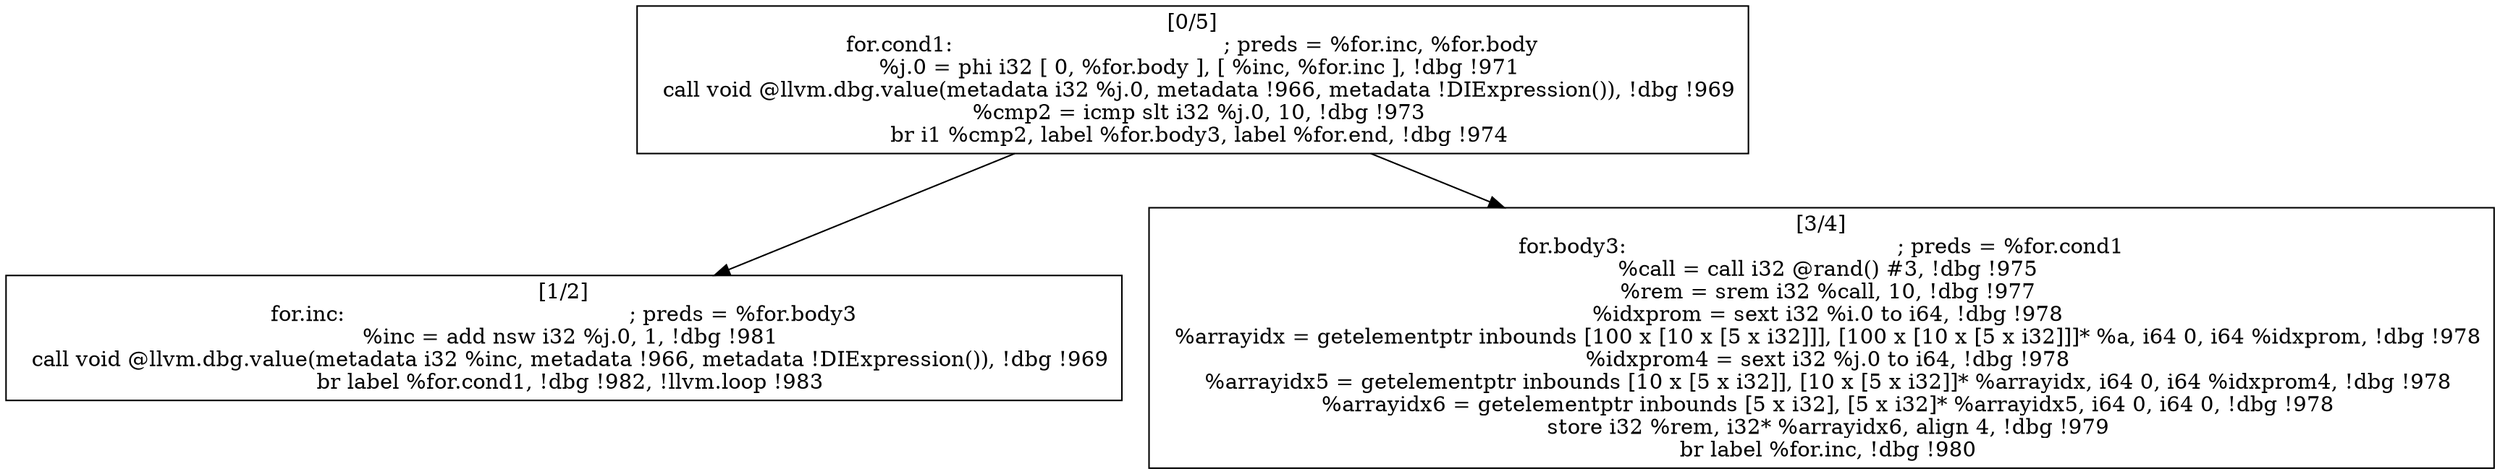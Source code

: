
digraph G {


node118 [label="[1/2]
for.inc:                                          ; preds = %for.body3
  %inc = add nsw i32 %j.0, 1, !dbg !981
  call void @llvm.dbg.value(metadata i32 %inc, metadata !966, metadata !DIExpression()), !dbg !969
  br label %for.cond1, !dbg !982, !llvm.loop !983
",shape=rectangle ]
node116 [label="[0/5]
for.cond1:                                        ; preds = %for.inc, %for.body
  %j.0 = phi i32 [ 0, %for.body ], [ %inc, %for.inc ], !dbg !971
  call void @llvm.dbg.value(metadata i32 %j.0, metadata !966, metadata !DIExpression()), !dbg !969
  %cmp2 = icmp slt i32 %j.0, 10, !dbg !973
  br i1 %cmp2, label %for.body3, label %for.end, !dbg !974
",shape=rectangle ]
node117 [label="[3/4]
for.body3:                                        ; preds = %for.cond1
  %call = call i32 @rand() #3, !dbg !975
  %rem = srem i32 %call, 10, !dbg !977
  %idxprom = sext i32 %i.0 to i64, !dbg !978
  %arrayidx = getelementptr inbounds [100 x [10 x [5 x i32]]], [100 x [10 x [5 x i32]]]* %a, i64 0, i64 %idxprom, !dbg !978
  %idxprom4 = sext i32 %j.0 to i64, !dbg !978
  %arrayidx5 = getelementptr inbounds [10 x [5 x i32]], [10 x [5 x i32]]* %arrayidx, i64 0, i64 %idxprom4, !dbg !978
  %arrayidx6 = getelementptr inbounds [5 x i32], [5 x i32]* %arrayidx5, i64 0, i64 0, !dbg !978
  store i32 %rem, i32* %arrayidx6, align 4, !dbg !979
  br label %for.inc, !dbg !980
",shape=rectangle ]

node116->node117 [ ]
node116->node118 [ ]


}
